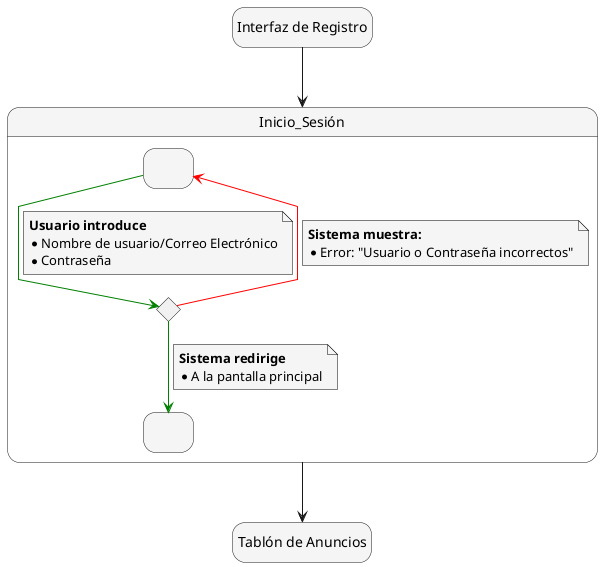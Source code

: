 @startuml Inicio_Sesión
skinparam {
    NoteBackgroundColor #whiteSmoke
    NoteBorderColor #black
    linetype polyline
}

skinparam state {
    BackgroundColor #whiteSmoke
}

hide empty description

state startState as "Interfaz de Registro"
state endState as "Tablón de Anuncios"


startState --> Inicio_Sesión

state Inicio_Sesión {
    state IngresoCredenciales as " "
    state ValidarCredenciales <<choice>>
    state InicioSesionCorrecto as " "

    IngresoCredenciales -[#green]-> ValidarCredenciales
    note on link
        <b>Usuario introduce</b>
        * Nombre de usuario/Correo Electrónico
        * Contraseña
    end note

    ValidarCredenciales -[#red]-> IngresoCredenciales
    note on link
        <b>Sistema muestra:</b>
        * Error: "Usuario o Contraseña incorrectos"
    end note

    ValidarCredenciales -[#green]-> InicioSesionCorrecto
    note on link
        <b>Sistema redirige</b>
        * A la pantalla principal
    end note
}

Inicio_Sesión --> endState

@enduml
